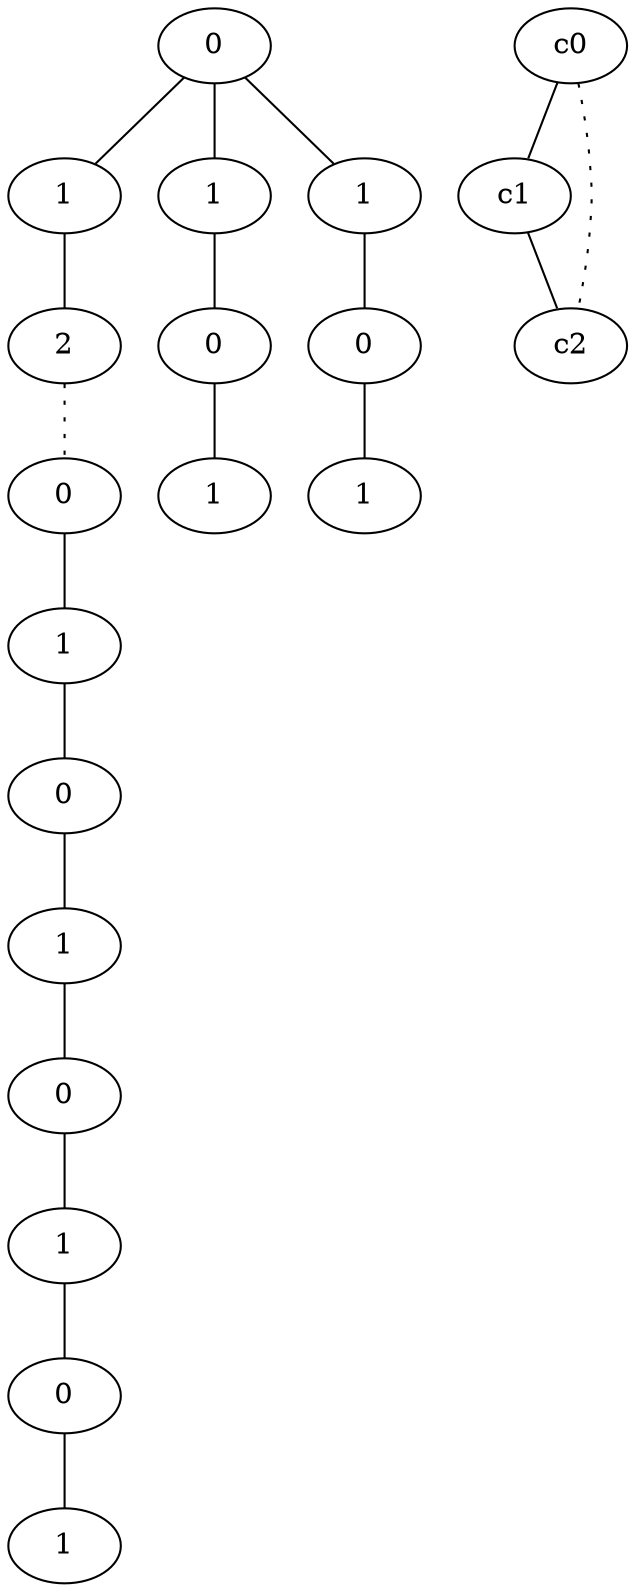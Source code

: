 graph {
a0[label=0];
a1[label=1];
a2[label=2];
a3[label=0];
a4[label=1];
a5[label=0];
a6[label=1];
a7[label=0];
a8[label=1];
a9[label=0];
a10[label=1];
a11[label=1];
a12[label=0];
a13[label=1];
a14[label=1];
a15[label=0];
a16[label=1];
a0 -- a1;
a0 -- a11;
a0 -- a14;
a1 -- a2;
a2 -- a3 [style=dotted];
a3 -- a4;
a4 -- a5;
a5 -- a6;
a6 -- a7;
a7 -- a8;
a8 -- a9;
a9 -- a10;
a11 -- a12;
a12 -- a13;
a14 -- a15;
a15 -- a16;
c0 -- c1;
c0 -- c2 [style=dotted];
c1 -- c2;
}
